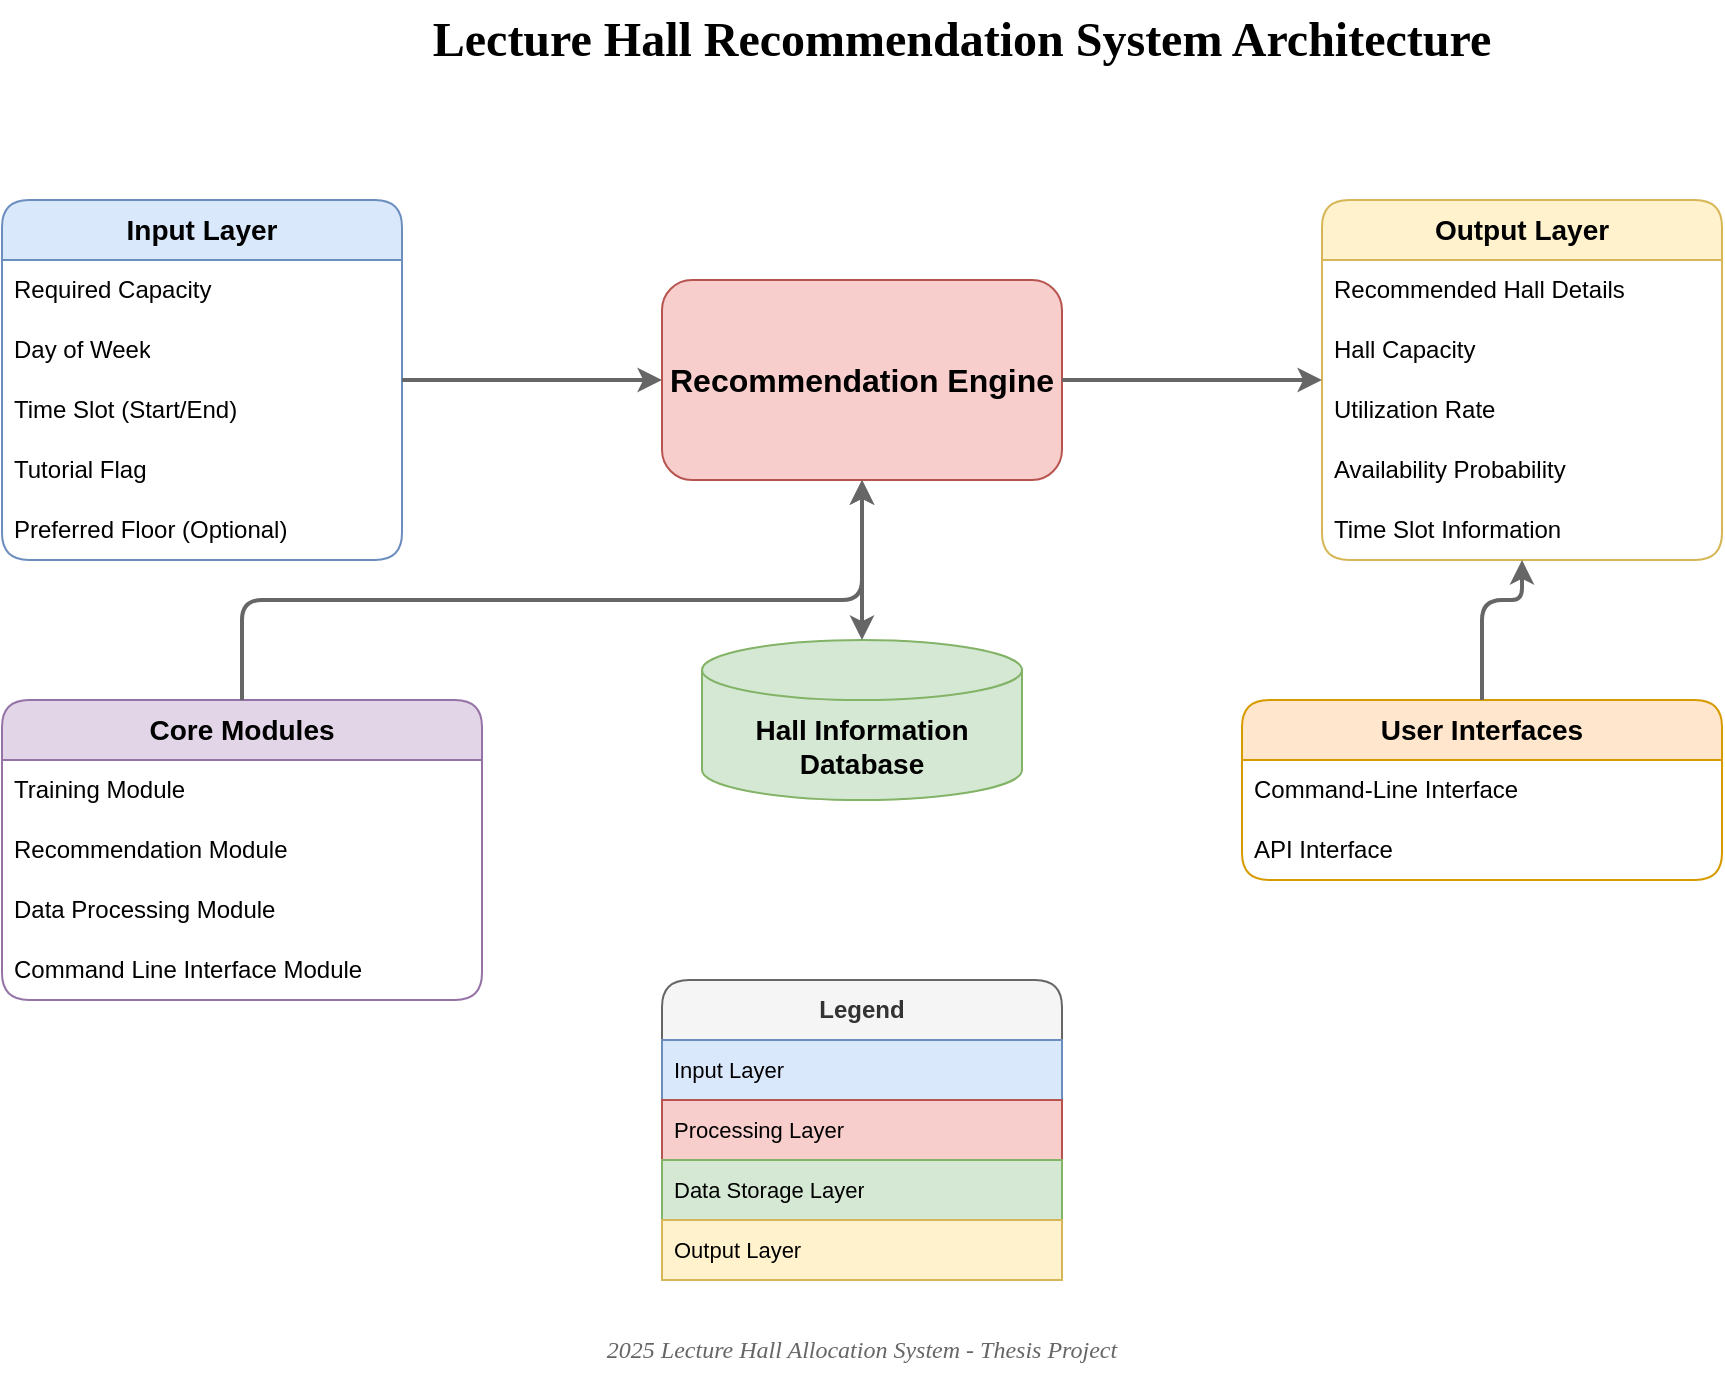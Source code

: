 <mxfile version="26.1.3">
  <diagram id="lecture_hall_system" name="Lecture Hall Allocation System">
    <mxGraphModel dx="1793" dy="923" grid="1" gridSize="10" guides="1" tooltips="1" connect="1" arrows="1" fold="1" page="1" pageScale="1" pageWidth="1100" pageHeight="850" background="#ffffff" math="0" shadow="0">
      <root>
        <mxCell id="0" />
        <mxCell id="1" parent="0" />
        <mxCell id="title" value="Lecture Hall Recommendation System Architecture" style="text;html=1;strokeColor=none;fillColor=none;align=center;verticalAlign=middle;whiteSpace=wrap;rounded=0;fontSize=24;fontStyle=1;fontFamily=Georgia;" parent="1" vertex="1">
          <mxGeometry x="250" y="100" width="700" height="40" as="geometry" />
        </mxCell>
        <mxCell id="inputLayer" value="&lt;b&gt;Input Layer&lt;/b&gt;" style="swimlane;fontStyle=0;childLayout=stackLayout;horizontal=1;startSize=30;horizontalStack=0;resizeParent=1;resizeParentMax=0;resizeLast=0;collapsible=1;marginBottom=0;whiteSpace=wrap;html=1;fillColor=#dae8fc;strokeColor=#6c8ebf;rounded=1;fontSize=14;fontFamily=Arial;" parent="1" vertex="1">
          <mxGeometry x="120" y="200" width="200" height="180" as="geometry" />
        </mxCell>
        <mxCell id="capacity" value="Required Capacity" style="text;strokeColor=none;fillColor=none;align=left;verticalAlign=middle;spacingLeft=4;spacingRight=4;overflow=hidden;points=[[0,0.5],[1,0.5]];portConstraint=eastwest;rotatable=0;whiteSpace=wrap;html=1;fontSize=12;fontFamily=Arial;" parent="inputLayer" vertex="1">
          <mxGeometry y="30" width="200" height="30" as="geometry" />
        </mxCell>
        <mxCell id="day" value="Day of Week" style="text;strokeColor=none;fillColor=none;align=left;verticalAlign=middle;spacingLeft=4;spacingRight=4;overflow=hidden;points=[[0,0.5],[1,0.5]];portConstraint=eastwest;rotatable=0;whiteSpace=wrap;html=1;fontSize=12;fontFamily=Arial;" parent="inputLayer" vertex="1">
          <mxGeometry y="60" width="200" height="30" as="geometry" />
        </mxCell>
        <mxCell id="time" value="Time Slot (Start/End)" style="text;strokeColor=none;fillColor=none;align=left;verticalAlign=middle;spacingLeft=4;spacingRight=4;overflow=hidden;points=[[0,0.5],[1,0.5]];portConstraint=eastwest;rotatable=0;whiteSpace=wrap;html=1;fontSize=12;fontFamily=Arial;" parent="inputLayer" vertex="1">
          <mxGeometry y="90" width="200" height="30" as="geometry" />
        </mxCell>
        <mxCell id="tutorial" value="Tutorial Flag" style="text;strokeColor=none;fillColor=none;align=left;verticalAlign=middle;spacingLeft=4;spacingRight=4;overflow=hidden;points=[[0,0.5],[1,0.5]];portConstraint=eastwest;rotatable=0;whiteSpace=wrap;html=1;fontSize=12;fontFamily=Arial;" parent="inputLayer" vertex="1">
          <mxGeometry y="120" width="200" height="30" as="geometry" />
        </mxCell>
        <mxCell id="floor" value="Preferred Floor (Optional)" style="text;strokeColor=none;fillColor=none;align=left;verticalAlign=middle;spacingLeft=4;spacingRight=4;overflow=hidden;points=[[0,0.5],[1,0.5]];portConstraint=eastwest;rotatable=0;whiteSpace=wrap;html=1;fontSize=12;fontFamily=Arial;" parent="inputLayer" vertex="1">
          <mxGeometry y="150" width="200" height="30" as="geometry" />
        </mxCell>
        <mxCell id="engine" value="Recommendation Engine" style="rounded=1;whiteSpace=wrap;html=1;fillColor=#f8cecc;strokeColor=#b85450;fontStyle=1;fontSize=16;fontFamily=Arial;" parent="1" vertex="1">
          <mxGeometry x="450" y="240" width="200" height="100" as="geometry" />
        </mxCell>
        <mxCell id="database" value="Hall Information Database" style="shape=cylinder3;whiteSpace=wrap;html=1;boundedLbl=1;backgroundOutline=1;size=15;fillColor=#d5e8d4;strokeColor=#82b366;fontStyle=1;fontSize=14;fontFamily=Arial;" parent="1" vertex="1">
          <mxGeometry x="470" y="420" width="160" height="80" as="geometry" />
        </mxCell>
        <mxCell id="outputLayer" value="&lt;b&gt;Output Layer&lt;/b&gt;" style="swimlane;fontStyle=0;childLayout=stackLayout;horizontal=1;startSize=30;horizontalStack=0;resizeParent=1;resizeParentMax=0;resizeLast=0;collapsible=1;marginBottom=0;whiteSpace=wrap;html=1;fillColor=#fff2cc;strokeColor=#d6b656;rounded=1;fontSize=14;fontFamily=Arial;" parent="1" vertex="1">
          <mxGeometry x="780" y="200" width="200" height="180" as="geometry" />
        </mxCell>
        <mxCell id="recHall" value="Recommended Hall Details" style="text;strokeColor=none;fillColor=none;align=left;verticalAlign=middle;spacingLeft=4;spacingRight=4;overflow=hidden;points=[[0,0.5],[1,0.5]];portConstraint=eastwest;rotatable=0;whiteSpace=wrap;html=1;fontSize=12;fontFamily=Arial;" parent="outputLayer" vertex="1">
          <mxGeometry y="30" width="200" height="30" as="geometry" />
        </mxCell>
        <mxCell id="capacity2" value="Hall Capacity" style="text;strokeColor=none;fillColor=none;align=left;verticalAlign=middle;spacingLeft=4;spacingRight=4;overflow=hidden;points=[[0,0.5],[1,0.5]];portConstraint=eastwest;rotatable=0;whiteSpace=wrap;html=1;fontSize=12;fontFamily=Arial;" parent="outputLayer" vertex="1">
          <mxGeometry y="60" width="200" height="30" as="geometry" />
        </mxCell>
        <mxCell id="utilization" value="Utilization Rate" style="text;strokeColor=none;fillColor=none;align=left;verticalAlign=middle;spacingLeft=4;spacingRight=4;overflow=hidden;points=[[0,0.5],[1,0.5]];portConstraint=eastwest;rotatable=0;whiteSpace=wrap;html=1;fontSize=12;fontFamily=Arial;" parent="outputLayer" vertex="1">
          <mxGeometry y="90" width="200" height="30" as="geometry" />
        </mxCell>
        <mxCell id="probability" value="Availability Probability" style="text;strokeColor=none;fillColor=none;align=left;verticalAlign=middle;spacingLeft=4;spacingRight=4;overflow=hidden;points=[[0,0.5],[1,0.5]];portConstraint=eastwest;rotatable=0;whiteSpace=wrap;html=1;fontSize=12;fontFamily=Arial;" parent="outputLayer" vertex="1">
          <mxGeometry y="120" width="200" height="30" as="geometry" />
        </mxCell>
        <mxCell id="slots" value="Time Slot Information" style="text;strokeColor=none;fillColor=none;align=left;verticalAlign=middle;spacingLeft=4;spacingRight=4;overflow=hidden;points=[[0,0.5],[1,0.5]];portConstraint=eastwest;rotatable=0;whiteSpace=wrap;html=1;fontSize=12;fontFamily=Arial;" parent="outputLayer" vertex="1">
          <mxGeometry y="150" width="200" height="30" as="geometry" />
        </mxCell>
        <mxCell id="modules" value="&lt;b&gt;Core Modules&lt;/b&gt;" style="swimlane;fontStyle=0;childLayout=stackLayout;horizontal=1;startSize=30;horizontalStack=0;resizeParent=1;resizeParentMax=0;resizeLast=0;collapsible=1;marginBottom=0;whiteSpace=wrap;html=1;fillColor=#e1d5e7;strokeColor=#9673a6;rounded=1;fontSize=14;fontFamily=Arial;" parent="1" vertex="1">
          <mxGeometry x="120" y="450" width="240" height="150" as="geometry" />
        </mxCell>
        <mxCell id="modelTraining" value="Training Module" style="text;strokeColor=none;fillColor=none;align=left;verticalAlign=middle;spacingLeft=4;spacingRight=4;overflow=hidden;points=[[0,0.5],[1,0.5]];portConstraint=eastwest;rotatable=0;whiteSpace=wrap;html=1;fontSize=12;fontFamily=Arial;" parent="modules" vertex="1">
          <mxGeometry y="30" width="240" height="30" as="geometry" />
        </mxCell>
        <mxCell id="recommend" value="Recommendation Module" style="text;strokeColor=none;fillColor=none;align=left;verticalAlign=middle;spacingLeft=4;spacingRight=4;overflow=hidden;points=[[0,0.5],[1,0.5]];portConstraint=eastwest;rotatable=0;whiteSpace=wrap;html=1;fontSize=12;fontFamily=Arial;" parent="modules" vertex="1">
          <mxGeometry y="60" width="240" height="30" as="geometry" />
        </mxCell>
        <mxCell id="dataProcessing" value="Data Processing Module" style="text;strokeColor=none;fillColor=none;align=left;verticalAlign=middle;spacingLeft=4;spacingRight=4;overflow=hidden;points=[[0,0.5],[1,0.5]];portConstraint=eastwest;rotatable=0;whiteSpace=wrap;html=1;fontSize=12;fontFamily=Arial;" parent="modules" vertex="1">
          <mxGeometry y="90" width="240" height="30" as="geometry" />
        </mxCell>
        <mxCell id="interface" value="Command Line Interface Module" style="text;strokeColor=none;fillColor=none;align=left;verticalAlign=middle;spacingLeft=4;spacingRight=4;overflow=hidden;points=[[0,0.5],[1,0.5]];portConstraint=eastwest;rotatable=0;whiteSpace=wrap;html=1;fontSize=12;fontFamily=Arial;" parent="modules" vertex="1">
          <mxGeometry y="120" width="240" height="30" as="geometry" />
        </mxCell>
        <mxCell id="userInterfaces" value="&lt;b&gt;User Interfaces&lt;/b&gt;" style="swimlane;fontStyle=0;childLayout=stackLayout;horizontal=1;startSize=30;horizontalStack=0;resizeParent=1;resizeParentMax=0;resizeLast=0;collapsible=1;marginBottom=0;whiteSpace=wrap;html=1;fillColor=#ffe6cc;strokeColor=#d79b00;rounded=1;fontSize=14;fontFamily=Arial;" parent="1" vertex="1">
          <mxGeometry x="740" y="450" width="240" height="90" as="geometry" />
        </mxCell>
        <mxCell id="cli" value="Command-Line Interface" style="text;strokeColor=none;fillColor=none;align=left;verticalAlign=middle;spacingLeft=4;spacingRight=4;overflow=hidden;points=[[0,0.5],[1,0.5]];portConstraint=eastwest;rotatable=0;whiteSpace=wrap;html=1;fontSize=12;fontFamily=Arial;" parent="userInterfaces" vertex="1">
          <mxGeometry y="30" width="240" height="30" as="geometry" />
        </mxCell>
        <mxCell id="apiLayer" value="API Interface" style="text;strokeColor=none;fillColor=none;align=left;verticalAlign=middle;spacingLeft=4;spacingRight=4;overflow=hidden;points=[[0,0.5],[1,0.5]];portConstraint=eastwest;rotatable=0;whiteSpace=wrap;html=1;fontSize=12;fontFamily=Arial;" parent="userInterfaces" vertex="1">
          <mxGeometry y="60" width="240" height="30" as="geometry" />
        </mxCell>
        <mxCell id="conn1" style="edgeStyle=orthogonalEdgeStyle;rounded=1;orthogonalLoop=1;jettySize=auto;html=1;exitX=1;exitY=0.5;exitDx=0;exitDy=0;entryX=0;entryY=0.5;entryDx=0;entryDy=0;fontSize=12;fontFamily=Arial;strokeWidth=2;startArrow=none;startFill=0;endArrow=classic;endFill=1;strokeColor=#666666;" parent="1" source="inputLayer" target="engine" edge="1">
          <mxGeometry relative="1" as="geometry" />
        </mxCell>
        <mxCell id="conn2" style="edgeStyle=orthogonalEdgeStyle;rounded=1;orthogonalLoop=1;jettySize=auto;html=1;exitX=1;exitY=0.5;exitDx=0;exitDy=0;entryX=0;entryY=0.5;entryDx=0;entryDy=0;fontSize=12;fontFamily=Arial;strokeWidth=2;startArrow=none;startFill=0;endArrow=classic;endFill=1;strokeColor=#666666;" parent="1" source="engine" target="outputLayer" edge="1">
          <mxGeometry relative="1" as="geometry" />
        </mxCell>
        <mxCell id="conn3" style="edgeStyle=orthogonalEdgeStyle;rounded=1;orthogonalLoop=1;jettySize=auto;html=1;exitX=0.5;exitY=1;exitDx=0;exitDy=0;entryX=0.5;entryY=0;entryDx=0;entryDy=0;entryPerimeter=0;fontSize=12;fontFamily=Arial;strokeWidth=2;startArrow=classic;startFill=1;endArrow=classic;endFill=1;strokeColor=#666666;" parent="1" source="engine" target="database" edge="1">
          <mxGeometry relative="1" as="geometry" />
        </mxCell>
        <mxCell id="conn4" style="edgeStyle=orthogonalEdgeStyle;rounded=1;orthogonalLoop=1;jettySize=auto;html=1;exitX=0.5;exitY=0;exitDx=0;exitDy=0;entryX=0.5;entryY=1;entryDx=0;entryDy=0;fontSize=12;fontFamily=Arial;strokeWidth=2;startArrow=none;startFill=0;endArrow=classic;endFill=1;strokeColor=#666666;" parent="1" source="modules" target="engine" edge="1">
          <mxGeometry relative="1" as="geometry">
            <Array as="points">
              <mxPoint x="240" y="400" />
              <mxPoint x="550" y="400" />
            </Array>
          </mxGeometry>
        </mxCell>
        <mxCell id="conn5" style="edgeStyle=orthogonalEdgeStyle;rounded=1;orthogonalLoop=1;jettySize=auto;html=1;entryX=0.5;entryY=1;entryDx=0;entryDy=0;fontSize=12;fontFamily=Arial;strokeWidth=2;startArrow=none;startFill=0;endArrow=classic;endFill=1;strokeColor=#666666;" parent="1" source="userInterfaces" target="outputLayer" edge="1">
          <mxGeometry relative="1" as="geometry">
            <Array as="points">
              <mxPoint x="860" y="400" />
              <mxPoint x="880" y="400" />
            </Array>
          </mxGeometry>
        </mxCell>
        <mxCell id="legend" value="&lt;b&gt;Legend&lt;/b&gt;" style="swimlane;fontStyle=0;childLayout=stackLayout;horizontal=1;startSize=30;horizontalStack=0;resizeParent=1;resizeParentMax=0;resizeLast=0;collapsible=1;marginBottom=0;whiteSpace=wrap;html=1;fillColor=#f5f5f5;strokeColor=#666666;rounded=1;fontSize=12;fontFamily=Arial;fontColor=#333333;" parent="1" vertex="1">
          <mxGeometry x="450" y="590" width="200" height="150" as="geometry" />
        </mxCell>
        <mxCell id="legendInput" value="Input Layer" style="text;strokeColor=#6c8ebf;fillColor=#dae8fc;align=left;verticalAlign=middle;spacingLeft=4;spacingRight=4;overflow=hidden;points=[[0,0.5],[1,0.5]];portConstraint=eastwest;rotatable=0;whiteSpace=wrap;html=1;fontSize=11;fontFamily=Arial;" parent="legend" vertex="1">
          <mxGeometry y="30" width="200" height="30" as="geometry" />
        </mxCell>
        <mxCell id="legendEngine" value="Processing Layer" style="text;strokeColor=#b85450;fillColor=#f8cecc;align=left;verticalAlign=middle;spacingLeft=4;spacingRight=4;overflow=hidden;points=[[0,0.5],[1,0.5]];portConstraint=eastwest;rotatable=0;whiteSpace=wrap;html=1;fontSize=11;fontFamily=Arial;" parent="legend" vertex="1">
          <mxGeometry y="60" width="200" height="30" as="geometry" />
        </mxCell>
        <mxCell id="legendDb" value="Data Storage Layer" style="text;strokeColor=#82b366;fillColor=#d5e8d4;align=left;verticalAlign=middle;spacingLeft=4;spacingRight=4;overflow=hidden;points=[[0,0.5],[1,0.5]];portConstraint=eastwest;rotatable=0;whiteSpace=wrap;html=1;fontSize=11;fontFamily=Arial;" parent="legend" vertex="1">
          <mxGeometry y="90" width="200" height="30" as="geometry" />
        </mxCell>
        <mxCell id="legendOutput" value="Output Layer" style="text;strokeColor=#d6b656;fillColor=#fff2cc;align=left;verticalAlign=middle;spacingLeft=4;spacingRight=4;overflow=hidden;points=[[0,0.5],[1,0.5]];portConstraint=eastwest;rotatable=0;whiteSpace=wrap;html=1;fontSize=11;fontFamily=Arial;" parent="legend" vertex="1">
          <mxGeometry y="120" width="200" height="30" as="geometry" />
        </mxCell>
        <mxCell id="footer" value=" 2025 Lecture Hall Allocation System - Thesis Project" style="text;html=1;strokeColor=none;fillColor=none;align=center;verticalAlign=middle;whiteSpace=wrap;rounded=0;fontSize=12;fontStyle=2;fontFamily=Georgia;fontColor=#666666;" parent="1" vertex="1">
          <mxGeometry x="350" y="760" width="400" height="30" as="geometry" />
        </mxCell>
      </root>
    </mxGraphModel>
  </diagram>
</mxfile>
